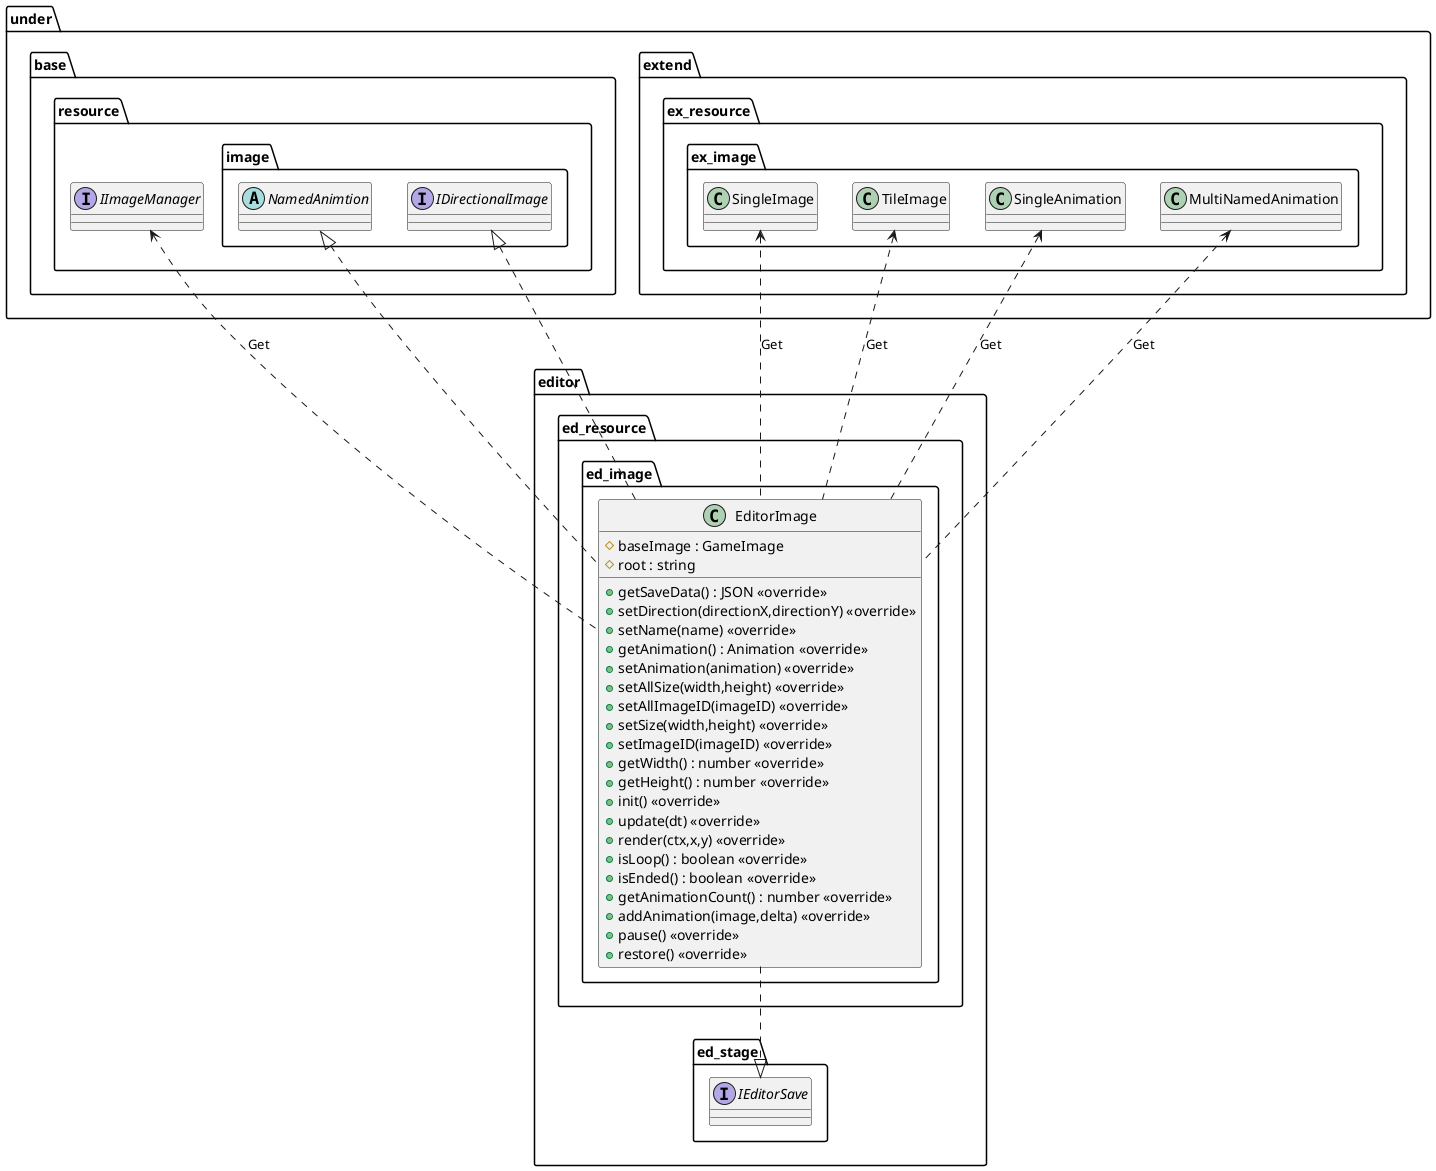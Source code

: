 @startuml EditorEvent

package editor {
    package ed_resource {
        package ed_image {
            class EditorImage {
                #baseImage : GameImage
                #root : string
                +getSaveData() : JSON <<override>>
                +setDirection(directionX,directionY) <<override>>
                +setName(name) <<override>>
                +getAnimation() : Animation <<override>>
                +setAnimation(animation) <<override>>
                +setAllSize(width,height) <<override>>
                +setAllImageID(imageID) <<override>>
                +setSize(width,height) <<override>>
                +setImageID(imageID) <<override>>
                +getWidth() : number <<override>>
                +getHeight() : number <<override>>
                +init() <<override>>
                +update(dt) <<override>>
                +render(ctx,x,y) <<override>>
                +isLoop() : boolean <<override>>
                +isEnded() : boolean <<override>>
                +getAnimationCount() : number <<override>>
                +addAnimation(image,delta) <<override>>
                +pause() <<override>>
                +restore() <<override>>

            }
        }
    }
}

package under {
    package base {
        package resource {
            interface IImageManager
            package image {
                abstract NamedAnimtion
                interface IDirectionalImage
            }
        }
    }
    package extend {
        package ex_resource {
            package ex_image {
                class SingleImage
                class TileImage
                class SingleAnimation
                class MultiNamedAnimation
            }
        }
    }
}

package editor {
    package ed_stage {
        interface IEditorSave
    }
}

SingleImage <.. EditorImage : Get
TileImage <.. EditorImage : Get
SingleAnimation <.. EditorImage : Get
MultiNamedAnimation <.. EditorImage : Get
IImageManager <.. EditorImage : Get

NamedAnimtion <|.. EditorImage
EditorImage ..|> IEditorSave
IDirectionalImage <|.. EditorImage

@enduml
